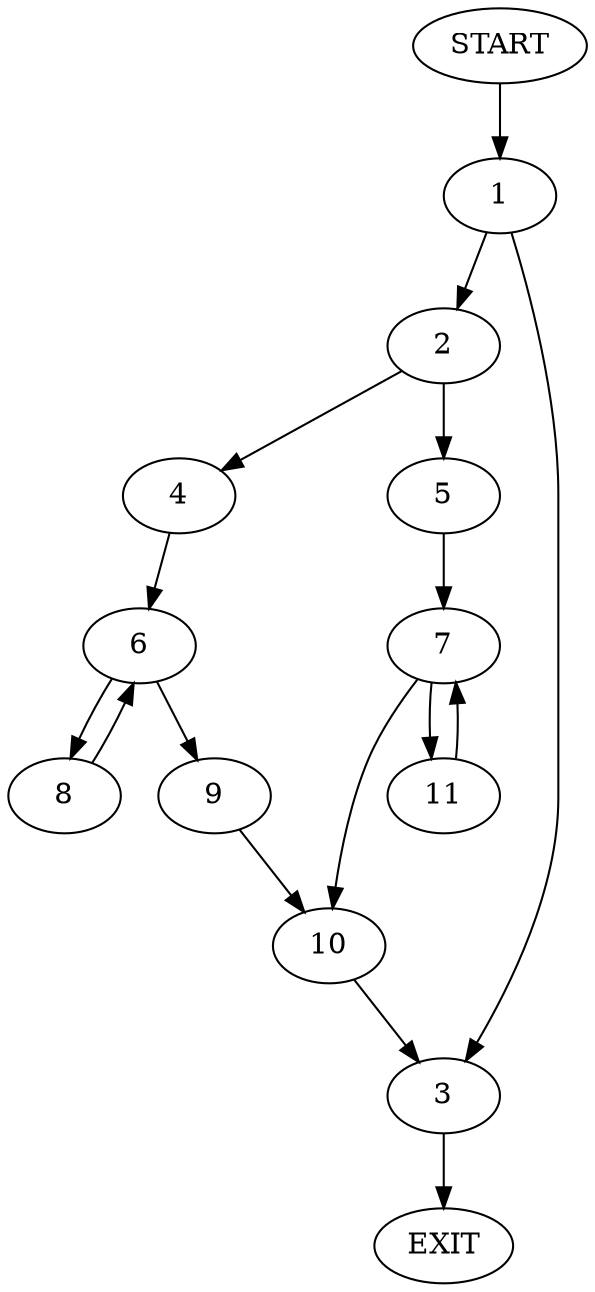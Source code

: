 digraph {
0 [label="START"]
12 [label="EXIT"]
0 -> 1
1 -> 2
1 -> 3
2 -> 4
2 -> 5
3 -> 12
4 -> 6
5 -> 7
6 -> 8
6 -> 9
8 -> 6
9 -> 10
10 -> 3
7 -> 11
7 -> 10
11 -> 7
}
